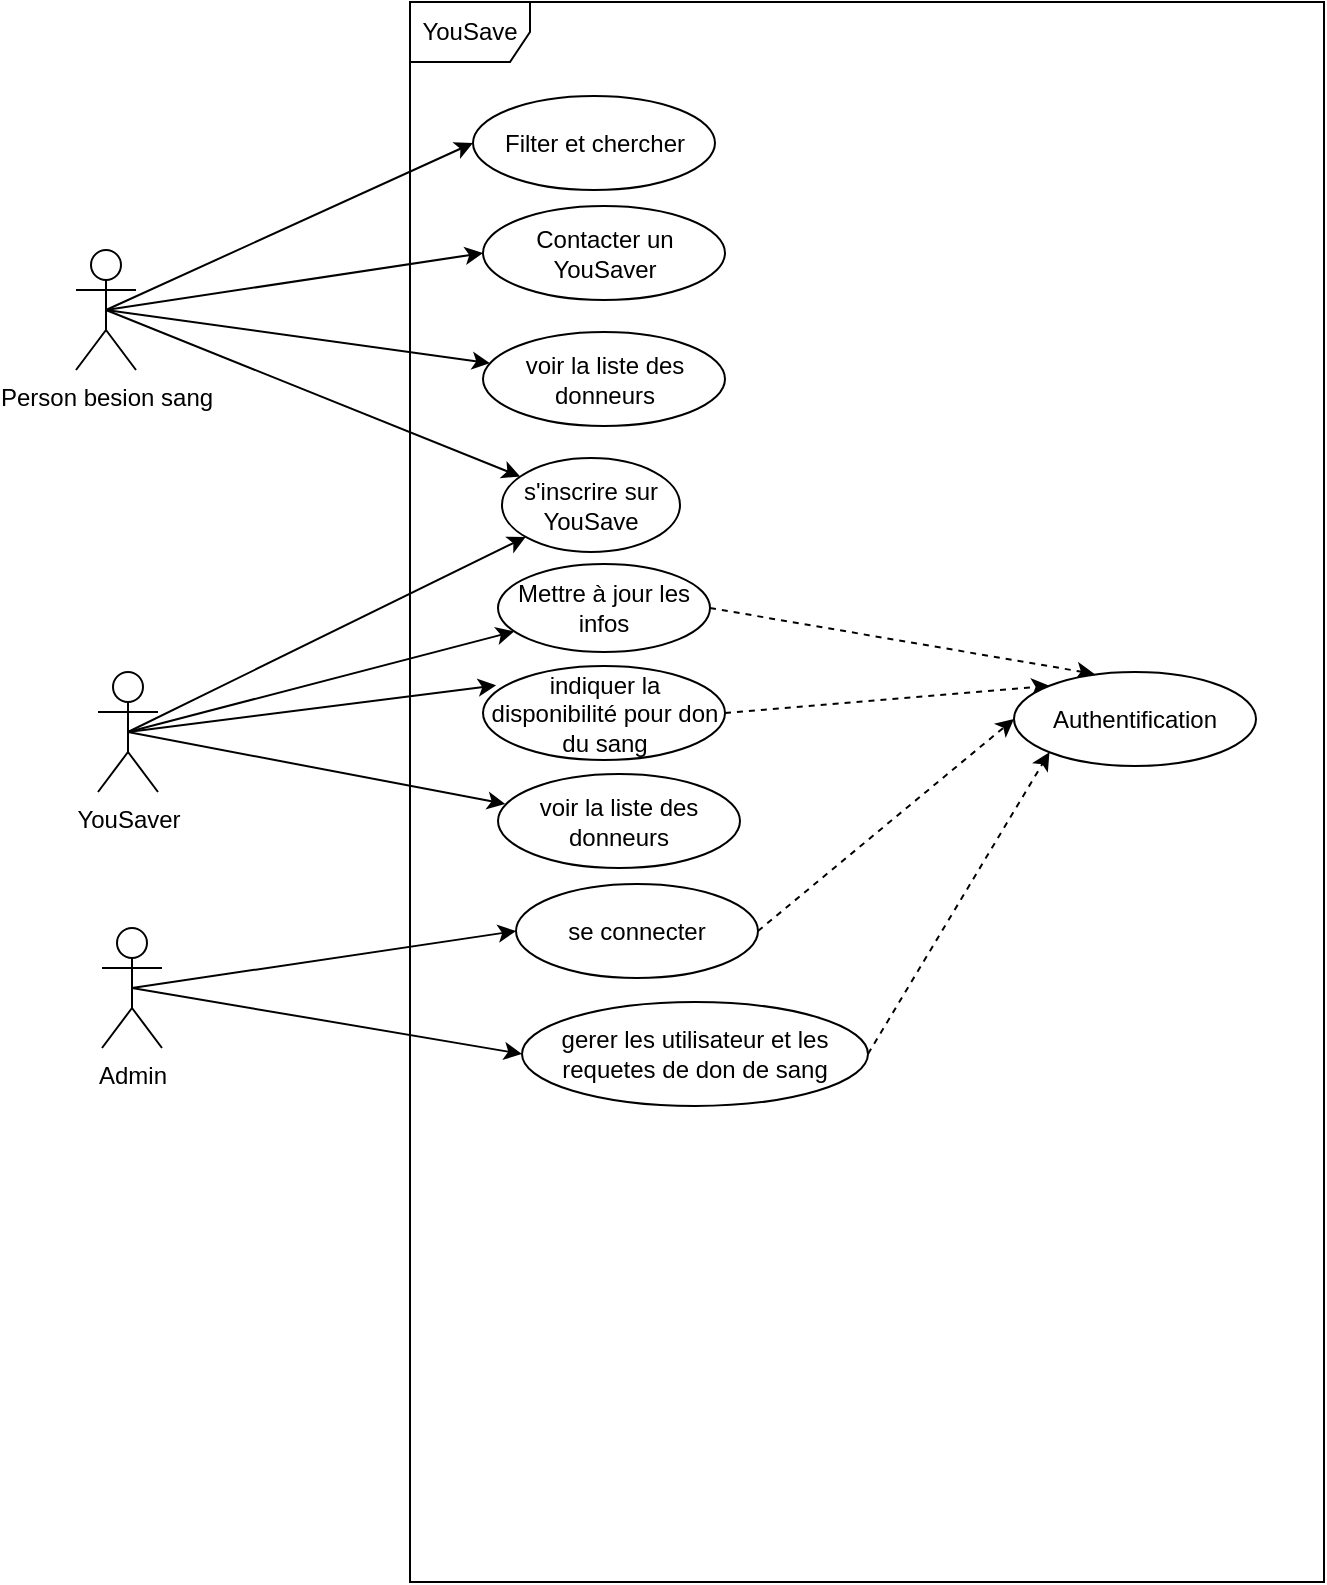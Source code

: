 <mxfile>
    <diagram id="FrBvODn-8kJGCTtvEdht" name="Page-1">
        <mxGraphModel dx="1019" dy="827" grid="0" gridSize="10" guides="1" tooltips="1" connect="1" arrows="1" fold="1" page="0" pageScale="1" pageWidth="850" pageHeight="1100" math="0" shadow="0">
            <root>
                <mxCell id="0"/>
                <mxCell id="1" parent="0"/>
                <mxCell id="2" style="edgeStyle=none;html=1;exitX=0.5;exitY=0.5;exitDx=0;exitDy=0;exitPerimeter=0;" edge="1" parent="1" source="6" target="8">
                    <mxGeometry relative="1" as="geometry"/>
                </mxCell>
                <mxCell id="3" style="edgeStyle=none;html=1;exitX=0.5;exitY=0.5;exitDx=0;exitDy=0;exitPerimeter=0;" edge="1" parent="1" source="6" target="10">
                    <mxGeometry relative="1" as="geometry"/>
                </mxCell>
                <mxCell id="4" style="edgeStyle=none;html=1;exitX=0.5;exitY=0.5;exitDx=0;exitDy=0;exitPerimeter=0;entryX=0.054;entryY=0.206;entryDx=0;entryDy=0;entryPerimeter=0;" edge="1" parent="1" source="6" target="12">
                    <mxGeometry relative="1" as="geometry"/>
                </mxCell>
                <mxCell id="5" style="edgeStyle=none;html=1;exitX=0.5;exitY=0.5;exitDx=0;exitDy=0;exitPerimeter=0;entryX=0.03;entryY=0.319;entryDx=0;entryDy=0;entryPerimeter=0;" edge="1" parent="1" source="6" target="13">
                    <mxGeometry relative="1" as="geometry"/>
                </mxCell>
                <mxCell id="6" value="YouSaver" style="shape=umlActor;verticalLabelPosition=bottom;verticalAlign=top;html=1;" vertex="1" parent="1">
                    <mxGeometry x="-66" y="303" width="30" height="60" as="geometry"/>
                </mxCell>
                <mxCell id="7" value="YouSave" style="shape=umlFrame;whiteSpace=wrap;html=1;" vertex="1" parent="1">
                    <mxGeometry x="90" y="-32" width="457" height="790" as="geometry"/>
                </mxCell>
                <mxCell id="8" value="s'inscrire sur YouSave" style="ellipse;whiteSpace=wrap;html=1;" vertex="1" parent="1">
                    <mxGeometry x="136" y="196" width="89" height="47" as="geometry"/>
                </mxCell>
                <mxCell id="9" style="edgeStyle=none;html=1;exitX=1;exitY=0.5;exitDx=0;exitDy=0;entryX=0.333;entryY=0.021;entryDx=0;entryDy=0;entryPerimeter=0;dashed=1;" edge="1" parent="1" source="10" target="21">
                    <mxGeometry relative="1" as="geometry"/>
                </mxCell>
                <mxCell id="10" value="Mettre à jour les infos&lt;span style=&quot;color: rgba(0, 0, 0, 0); font-family: monospace; font-size: 0px; text-align: start;&quot;&gt;%3CmxGraphModel%3E%3Croot%3E%3CmxCell%20id%3D%220%22%2F%3E%3CmxCell%20id%3D%221%22%20parent%3D%220%22%2F%3E%3CmxCell%20id%3D%222%22%20value%3D%22s'inscrire%22%20style%3D%22ellipse%3BwhiteSpace%3Dwrap%3Bhtml%3D1%3B%22%20vertex%3D%221%22%20parent%3D%221%22%3E%3CmxGeometry%20x%3D%22138%22%20y%3D%2282%22%20width%3D%2289%22%20height%3D%2247%22%20as%3D%22geometry%22%2F%3E%3C%2FmxCell%3E%3C%2Froot%3E%3C%2FmxGraphModel%3E&lt;/span&gt;" style="ellipse;whiteSpace=wrap;html=1;" vertex="1" parent="1">
                    <mxGeometry x="134" y="249" width="106" height="44" as="geometry"/>
                </mxCell>
                <mxCell id="11" style="edgeStyle=none;html=1;exitX=1;exitY=0.5;exitDx=0;exitDy=0;entryX=0;entryY=0;entryDx=0;entryDy=0;dashed=1;" edge="1" parent="1" source="12" target="21">
                    <mxGeometry relative="1" as="geometry"/>
                </mxCell>
                <mxCell id="12" value="indiquer la disponibilité pour don du sang" style="ellipse;whiteSpace=wrap;html=1;" vertex="1" parent="1">
                    <mxGeometry x="126.5" y="300" width="121" height="47" as="geometry"/>
                </mxCell>
                <mxCell id="13" value="voir la liste des donneurs" style="ellipse;whiteSpace=wrap;html=1;" vertex="1" parent="1">
                    <mxGeometry x="134" y="354" width="121" height="47" as="geometry"/>
                </mxCell>
                <mxCell id="14" style="edgeStyle=none;html=1;exitX=0.5;exitY=0.5;exitDx=0;exitDy=0;exitPerimeter=0;entryX=0;entryY=0.5;entryDx=0;entryDy=0;" edge="1" parent="1" source="16" target="18">
                    <mxGeometry relative="1" as="geometry"/>
                </mxCell>
                <mxCell id="15" style="edgeStyle=none;html=1;exitX=0.5;exitY=0.5;exitDx=0;exitDy=0;exitPerimeter=0;entryX=0;entryY=0.5;entryDx=0;entryDy=0;" edge="1" parent="1" source="16" target="20">
                    <mxGeometry relative="1" as="geometry"/>
                </mxCell>
                <mxCell id="16" value="Admin" style="shape=umlActor;verticalLabelPosition=bottom;verticalAlign=top;html=1;" vertex="1" parent="1">
                    <mxGeometry x="-64" y="431" width="30" height="60" as="geometry"/>
                </mxCell>
                <mxCell id="17" style="edgeStyle=none;html=1;exitX=1;exitY=0.5;exitDx=0;exitDy=0;entryX=0;entryY=0.5;entryDx=0;entryDy=0;dashed=1;" edge="1" parent="1" source="18" target="21">
                    <mxGeometry relative="1" as="geometry"/>
                </mxCell>
                <mxCell id="18" value="se connecter" style="ellipse;whiteSpace=wrap;html=1;" vertex="1" parent="1">
                    <mxGeometry x="143" y="409" width="121" height="47" as="geometry"/>
                </mxCell>
                <mxCell id="19" style="edgeStyle=none;html=1;exitX=1;exitY=0.5;exitDx=0;exitDy=0;entryX=0;entryY=1;entryDx=0;entryDy=0;dashed=1;" edge="1" parent="1" source="20" target="21">
                    <mxGeometry relative="1" as="geometry"/>
                </mxCell>
                <mxCell id="20" value="gerer les utilisateur et les requetes de don de sang" style="ellipse;whiteSpace=wrap;html=1;" vertex="1" parent="1">
                    <mxGeometry x="146" y="468" width="173" height="52" as="geometry"/>
                </mxCell>
                <mxCell id="21" value="Authentification" style="ellipse;whiteSpace=wrap;html=1;" vertex="1" parent="1">
                    <mxGeometry x="392" y="303" width="121" height="47" as="geometry"/>
                </mxCell>
                <mxCell id="22" value="Filter et chercher" style="ellipse;whiteSpace=wrap;html=1;" vertex="1" parent="1">
                    <mxGeometry x="121.5" y="15" width="121" height="47" as="geometry"/>
                </mxCell>
                <mxCell id="23" value="Contacter un YouSaver" style="ellipse;whiteSpace=wrap;html=1;" vertex="1" parent="1">
                    <mxGeometry x="126.5" y="70" width="121" height="47" as="geometry"/>
                </mxCell>
                <mxCell id="24" style="edgeStyle=none;html=1;exitX=0.5;exitY=0.5;exitDx=0;exitDy=0;exitPerimeter=0;entryX=0;entryY=0.5;entryDx=0;entryDy=0;" edge="1" parent="1" source="28" target="22">
                    <mxGeometry relative="1" as="geometry"/>
                </mxCell>
                <mxCell id="25" style="edgeStyle=none;html=1;exitX=0.5;exitY=0.5;exitDx=0;exitDy=0;exitPerimeter=0;entryX=0;entryY=0.5;entryDx=0;entryDy=0;" edge="1" parent="1" source="28" target="23">
                    <mxGeometry relative="1" as="geometry"/>
                </mxCell>
                <mxCell id="26" style="edgeStyle=none;html=1;exitX=0.5;exitY=0.5;exitDx=0;exitDy=0;exitPerimeter=0;" edge="1" parent="1" source="28" target="29">
                    <mxGeometry relative="1" as="geometry"/>
                </mxCell>
                <mxCell id="27" style="edgeStyle=none;html=1;exitX=0.5;exitY=0.5;exitDx=0;exitDy=0;exitPerimeter=0;" edge="1" parent="1" source="28" target="8">
                    <mxGeometry relative="1" as="geometry"/>
                </mxCell>
                <mxCell id="28" value="Person besion sang" style="shape=umlActor;verticalLabelPosition=bottom;verticalAlign=top;html=1;" vertex="1" parent="1">
                    <mxGeometry x="-77" y="92" width="30" height="60" as="geometry"/>
                </mxCell>
                <mxCell id="29" value="voir la liste des donneurs" style="ellipse;whiteSpace=wrap;html=1;" vertex="1" parent="1">
                    <mxGeometry x="126.5" y="133" width="121" height="47" as="geometry"/>
                </mxCell>
            </root>
        </mxGraphModel>
    </diagram>
</mxfile>